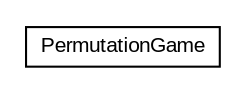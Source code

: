 #!/usr/local/bin/dot
#
# Class diagram 
# Generated by UMLGraph version R5_6 (http://www.umlgraph.org/)
#

digraph G {
	edge [fontname="arial",fontsize=10,labelfontname="arial",labelfontsize=10];
	node [fontname="arial",fontsize=10,shape=plaintext];
	nodesep=0.25;
	ranksep=0.5;
	// java_oo.permutation_game.PermutationGame
	c570 [label=<<table title="java_oo.permutation_game.PermutationGame" border="0" cellborder="1" cellspacing="0" cellpadding="2" port="p" href="./PermutationGame.html">
		<tr><td><table border="0" cellspacing="0" cellpadding="1">
<tr><td align="center" balign="center"> PermutationGame </td></tr>
		</table></td></tr>
		</table>>, URL="./PermutationGame.html", fontname="arial", fontcolor="black", fontsize=10.0];
}

